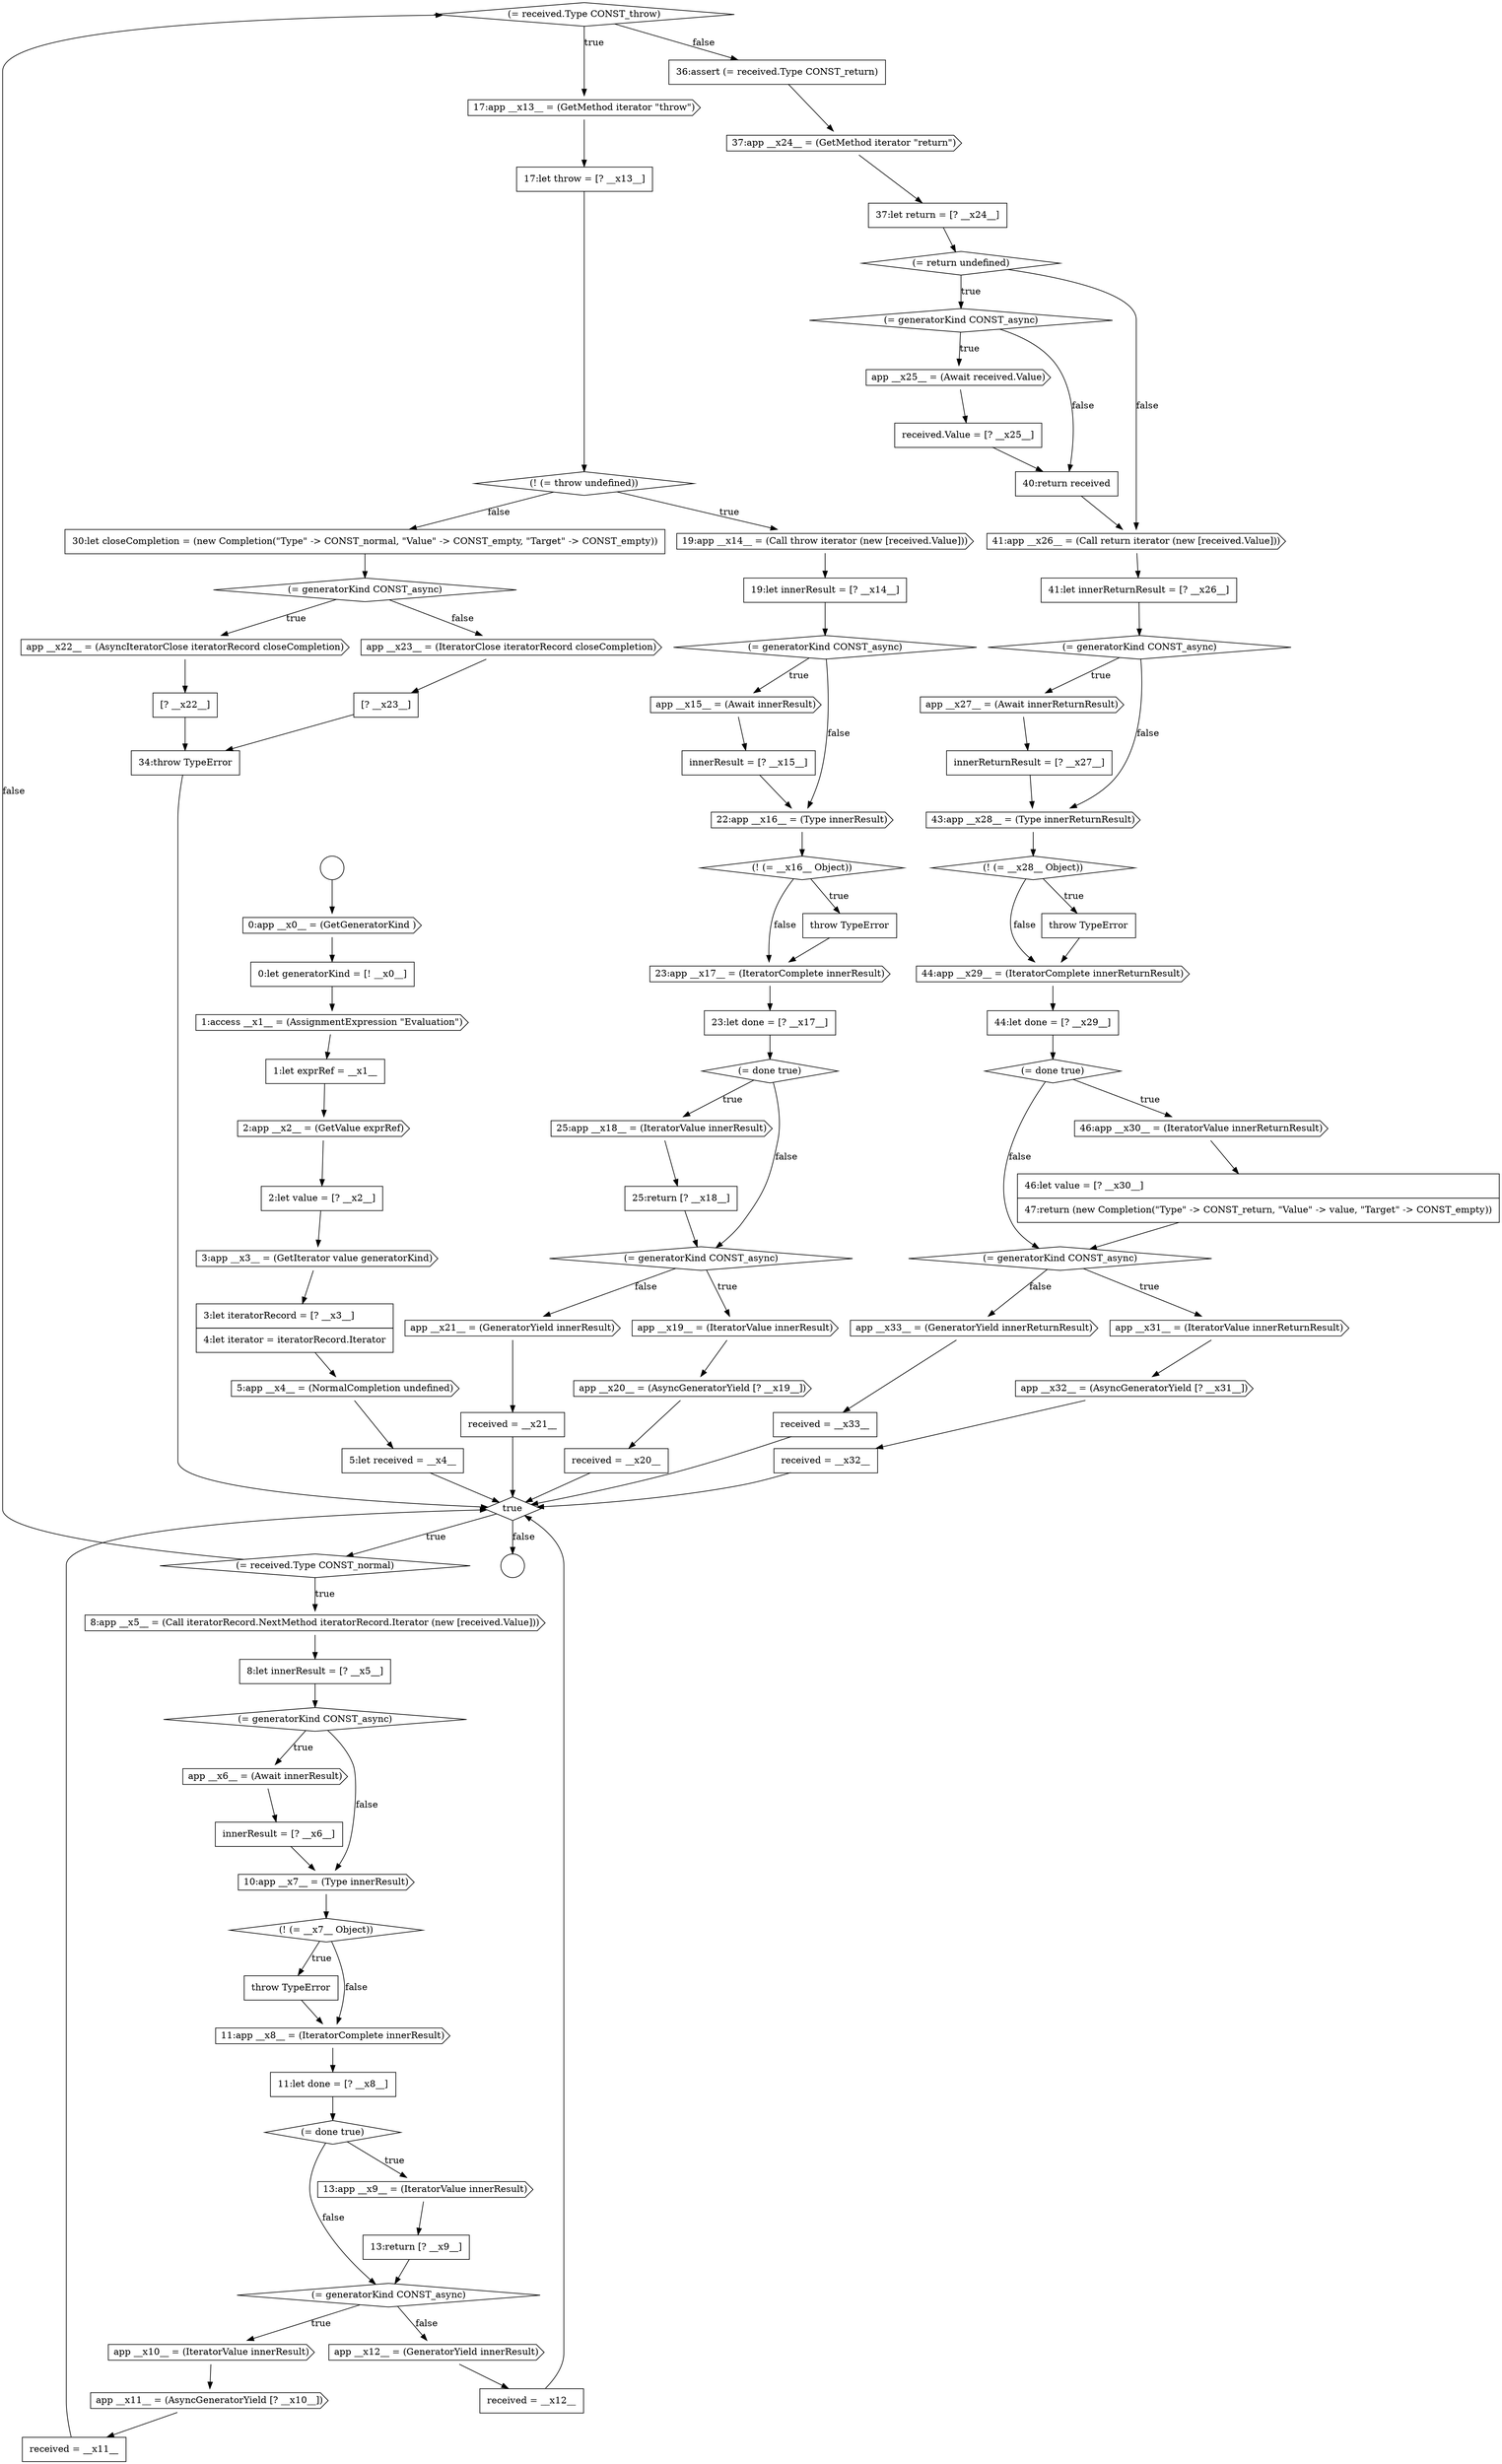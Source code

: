 digraph {
  node8922 [shape=diamond, label=<<font color="black">(= received.Type CONST_throw)</font>> color="black" fillcolor="white" style=filled]
  node8917 [shape=cds, label=<<font color="black">app __x10__ = (IteratorValue innerResult)</font>> color="black" fillcolor="white" style=filled]
  node8921 [shape=none, margin=0, label=<<font color="black">
    <table border="0" cellborder="1" cellspacing="0" cellpadding="10">
      <tr><td align="left">received = __x12__</td></tr>
    </table>
  </font>> color="black" fillcolor="white" style=filled]
  node8976 [shape=none, margin=0, label=<<font color="black">
    <table border="0" cellborder="1" cellspacing="0" cellpadding="10">
      <tr><td align="left">received = __x32__</td></tr>
    </table>
  </font>> color="black" fillcolor="white" style=filled]
  node8960 [shape=cds, label=<<font color="black">41:app __x26__ = (Call return iterator (new [received.Value]))</font>> color="black" fillcolor="white" style=filled]
  node8930 [shape=none, margin=0, label=<<font color="black">
    <table border="0" cellborder="1" cellspacing="0" cellpadding="10">
      <tr><td align="left">innerResult = [? __x15__]</td></tr>
    </table>
  </font>> color="black" fillcolor="white" style=filled]
  node8943 [shape=cds, label=<<font color="black">app __x21__ = (GeneratorYield innerResult)</font>> color="black" fillcolor="white" style=filled]
  node8928 [shape=diamond, label=<<font color="black">(= generatorKind CONST_async)</font>> color="black" fillcolor="white" style=filled]
  node8963 [shape=cds, label=<<font color="black">app __x27__ = (Await innerReturnResult)</font>> color="black" fillcolor="white" style=filled]
  node8947 [shape=cds, label=<<font color="black">app __x22__ = (AsyncIteratorClose iteratorRecord closeCompletion)</font>> color="black" fillcolor="white" style=filled]
  node8913 [shape=diamond, label=<<font color="black">(= done true)</font>> color="black" fillcolor="white" style=filled]
  node8915 [shape=none, margin=0, label=<<font color="black">
    <table border="0" cellborder="1" cellspacing="0" cellpadding="10">
      <tr><td align="left">13:return [? __x9__]</td></tr>
    </table>
  </font>> color="black" fillcolor="white" style=filled]
  node8911 [shape=cds, label=<<font color="black">11:app __x8__ = (IteratorComplete innerResult)</font>> color="black" fillcolor="white" style=filled]
  node8898 [shape=none, margin=0, label=<<font color="black">
    <table border="0" cellborder="1" cellspacing="0" cellpadding="10">
      <tr><td align="left">3:let iteratorRecord = [? __x3__]</td></tr>
      <tr><td align="left">4:let iterator = iteratorRecord.Iterator</td></tr>
    </table>
  </font>> color="black" fillcolor="white" style=filled]
  node8967 [shape=none, margin=0, label=<<font color="black">
    <table border="0" cellborder="1" cellspacing="0" cellpadding="10">
      <tr><td align="left">throw TypeError</td></tr>
    </table>
  </font>> color="black" fillcolor="white" style=filled]
  node8951 [shape=none, margin=0, label=<<font color="black">
    <table border="0" cellborder="1" cellspacing="0" cellpadding="10">
      <tr><td align="left">34:throw TypeError</td></tr>
    </table>
  </font>> color="black" fillcolor="white" style=filled]
  node8919 [shape=none, margin=0, label=<<font color="black">
    <table border="0" cellborder="1" cellspacing="0" cellpadding="10">
      <tr><td align="left">received = __x11__</td></tr>
    </table>
  </font>> color="black" fillcolor="white" style=filled]
  node8907 [shape=none, margin=0, label=<<font color="black">
    <table border="0" cellborder="1" cellspacing="0" cellpadding="10">
      <tr><td align="left">innerResult = [? __x6__]</td></tr>
    </table>
  </font>> color="black" fillcolor="white" style=filled]
  node8902 [shape=diamond, label=<<font color="black">(= received.Type CONST_normal)</font>> color="black" fillcolor="white" style=filled]
  node8956 [shape=diamond, label=<<font color="black">(= generatorKind CONST_async)</font>> color="black" fillcolor="white" style=filled]
  node8934 [shape=cds, label=<<font color="black">23:app __x17__ = (IteratorComplete innerResult)</font>> color="black" fillcolor="white" style=filled]
  node8972 [shape=none, margin=0, label=<<font color="black">
    <table border="0" cellborder="1" cellspacing="0" cellpadding="10">
      <tr><td align="left">46:let value = [? __x30__]</td></tr>
      <tr><td align="left">47:return (new Completion(&quot;Type&quot; -&gt; CONST_return, &quot;Value&quot; -&gt; value, &quot;Target&quot; -&gt; CONST_empty))</td></tr>
    </table>
  </font>> color="black" fillcolor="white" style=filled]
  node8929 [shape=cds, label=<<font color="black">app __x15__ = (Await innerResult)</font>> color="black" fillcolor="white" style=filled]
  node8977 [shape=cds, label=<<font color="black">app __x33__ = (GeneratorYield innerReturnResult)</font>> color="black" fillcolor="white" style=filled]
  node8892 [shape=none, margin=0, label=<<font color="black">
    <table border="0" cellborder="1" cellspacing="0" cellpadding="10">
      <tr><td align="left">0:let generatorKind = [! __x0__]</td></tr>
    </table>
  </font>> color="black" fillcolor="white" style=filled]
  node8939 [shape=diamond, label=<<font color="black">(= generatorKind CONST_async)</font>> color="black" fillcolor="white" style=filled]
  node8924 [shape=none, margin=0, label=<<font color="black">
    <table border="0" cellborder="1" cellspacing="0" cellpadding="10">
      <tr><td align="left">17:let throw = [? __x13__]</td></tr>
    </table>
  </font>> color="black" fillcolor="white" style=filled]
  node8975 [shape=cds, label=<<font color="black">app __x32__ = (AsyncGeneratorYield [? __x31__])</font>> color="black" fillcolor="white" style=filled]
  node8927 [shape=none, margin=0, label=<<font color="black">
    <table border="0" cellborder="1" cellspacing="0" cellpadding="10">
      <tr><td align="left">19:let innerResult = [? __x14__]</td></tr>
    </table>
  </font>> color="black" fillcolor="white" style=filled]
  node8959 [shape=none, margin=0, label=<<font color="black">
    <table border="0" cellborder="1" cellspacing="0" cellpadding="10">
      <tr><td align="left">40:return received</td></tr>
    </table>
  </font>> color="black" fillcolor="white" style=filled]
  node8910 [shape=none, margin=0, label=<<font color="black">
    <table border="0" cellborder="1" cellspacing="0" cellpadding="10">
      <tr><td align="left">throw TypeError</td></tr>
    </table>
  </font>> color="black" fillcolor="white" style=filled]
  node8899 [shape=cds, label=<<font color="black">5:app __x4__ = (NormalCompletion undefined)</font>> color="black" fillcolor="white" style=filled]
  node8948 [shape=none, margin=0, label=<<font color="black">
    <table border="0" cellborder="1" cellspacing="0" cellpadding="10">
      <tr><td align="left">[? __x22__]</td></tr>
    </table>
  </font>> color="black" fillcolor="white" style=filled]
  node8920 [shape=cds, label=<<font color="black">app __x12__ = (GeneratorYield innerResult)</font>> color="black" fillcolor="white" style=filled]
  node8942 [shape=none, margin=0, label=<<font color="black">
    <table border="0" cellborder="1" cellspacing="0" cellpadding="10">
      <tr><td align="left">received = __x20__</td></tr>
    </table>
  </font>> color="black" fillcolor="white" style=filled]
  node8964 [shape=none, margin=0, label=<<font color="black">
    <table border="0" cellborder="1" cellspacing="0" cellpadding="10">
      <tr><td align="left">innerReturnResult = [? __x27__]</td></tr>
    </table>
  </font>> color="black" fillcolor="white" style=filled]
  node8895 [shape=cds, label=<<font color="black">2:app __x2__ = (GetValue exprRef)</font>> color="black" fillcolor="white" style=filled]
  node8931 [shape=cds, label=<<font color="black">22:app __x16__ = (Type innerResult)</font>> color="black" fillcolor="white" style=filled]
  node8916 [shape=diamond, label=<<font color="black">(= generatorKind CONST_async)</font>> color="black" fillcolor="white" style=filled]
  node8938 [shape=none, margin=0, label=<<font color="black">
    <table border="0" cellborder="1" cellspacing="0" cellpadding="10">
      <tr><td align="left">25:return [? __x18__]</td></tr>
    </table>
  </font>> color="black" fillcolor="white" style=filled]
  node8968 [shape=cds, label=<<font color="black">44:app __x29__ = (IteratorComplete innerReturnResult)</font>> color="black" fillcolor="white" style=filled]
  node8952 [shape=none, margin=0, label=<<font color="black">
    <table border="0" cellborder="1" cellspacing="0" cellpadding="10">
      <tr><td align="left">36:assert (= received.Type CONST_return)</td></tr>
    </table>
  </font>> color="black" fillcolor="white" style=filled]
  node8891 [shape=cds, label=<<font color="black">0:app __x0__ = (GetGeneratorKind )</font>> color="black" fillcolor="white" style=filled]
  node8896 [shape=none, margin=0, label=<<font color="black">
    <table border="0" cellborder="1" cellspacing="0" cellpadding="10">
      <tr><td align="left">2:let value = [? __x2__]</td></tr>
    </table>
  </font>> color="black" fillcolor="white" style=filled]
  node8935 [shape=none, margin=0, label=<<font color="black">
    <table border="0" cellborder="1" cellspacing="0" cellpadding="10">
      <tr><td align="left">23:let done = [? __x17__]</td></tr>
    </table>
  </font>> color="black" fillcolor="white" style=filled]
  node8971 [shape=cds, label=<<font color="black">46:app __x30__ = (IteratorValue innerReturnResult)</font>> color="black" fillcolor="white" style=filled]
  node8923 [shape=cds, label=<<font color="black">17:app __x13__ = (GetMethod iterator &quot;throw&quot;)</font>> color="black" fillcolor="white" style=filled]
  node8955 [shape=diamond, label=<<font color="black">(= return undefined)</font>> color="black" fillcolor="white" style=filled]
  node8945 [shape=none, margin=0, label=<<font color="black">
    <table border="0" cellborder="1" cellspacing="0" cellpadding="10">
      <tr><td align="left">30:let closeCompletion = (new Completion(&quot;Type&quot; -&gt; CONST_normal, &quot;Value&quot; -&gt; CONST_empty, &quot;Target&quot; -&gt; CONST_empty))</td></tr>
    </table>
  </font>> color="black" fillcolor="white" style=filled]
  node8903 [shape=cds, label=<<font color="black">8:app __x5__ = (Call iteratorRecord.NextMethod iteratorRecord.Iterator (new [received.Value]))</font>> color="black" fillcolor="white" style=filled]
  node8906 [shape=cds, label=<<font color="black">app __x6__ = (Await innerResult)</font>> color="black" fillcolor="white" style=filled]
  node8909 [shape=diamond, label=<<font color="black">(! (= __x7__ Object))</font>> color="black" fillcolor="white" style=filled]
  node8900 [shape=none, margin=0, label=<<font color="black">
    <table border="0" cellborder="1" cellspacing="0" cellpadding="10">
      <tr><td align="left">5:let received = __x4__</td></tr>
    </table>
  </font>> color="black" fillcolor="white" style=filled]
  node8894 [shape=none, margin=0, label=<<font color="black">
    <table border="0" cellborder="1" cellspacing="0" cellpadding="10">
      <tr><td align="left">1:let exprRef = __x1__</td></tr>
    </table>
  </font>> color="black" fillcolor="white" style=filled]
  node8941 [shape=cds, label=<<font color="black">app __x20__ = (AsyncGeneratorYield [? __x19__])</font>> color="black" fillcolor="white" style=filled]
  node8970 [shape=diamond, label=<<font color="black">(= done true)</font>> color="black" fillcolor="white" style=filled]
  node8937 [shape=cds, label=<<font color="black">25:app __x18__ = (IteratorValue innerResult)</font>> color="black" fillcolor="white" style=filled]
  node8926 [shape=cds, label=<<font color="black">19:app __x14__ = (Call throw iterator (new [received.Value]))</font>> color="black" fillcolor="white" style=filled]
  node8932 [shape=diamond, label=<<font color="black">(! (= __x16__ Object))</font>> color="black" fillcolor="white" style=filled]
  node8958 [shape=none, margin=0, label=<<font color="black">
    <table border="0" cellborder="1" cellspacing="0" cellpadding="10">
      <tr><td align="left">received.Value = [? __x25__]</td></tr>
    </table>
  </font>> color="black" fillcolor="white" style=filled]
  node8974 [shape=cds, label=<<font color="black">app __x31__ = (IteratorValue innerReturnResult)</font>> color="black" fillcolor="white" style=filled]
  node8954 [shape=none, margin=0, label=<<font color="black">
    <table border="0" cellborder="1" cellspacing="0" cellpadding="10">
      <tr><td align="left">37:let return = [? __x24__]</td></tr>
    </table>
  </font>> color="black" fillcolor="white" style=filled]
  node8965 [shape=cds, label=<<font color="black">43:app __x28__ = (Type innerReturnResult)</font>> color="black" fillcolor="white" style=filled]
  node8936 [shape=diamond, label=<<font color="black">(= done true)</font>> color="black" fillcolor="white" style=filled]
  node8949 [shape=cds, label=<<font color="black">app __x23__ = (IteratorClose iteratorRecord closeCompletion)</font>> color="black" fillcolor="white" style=filled]
  node8905 [shape=diamond, label=<<font color="black">(= generatorKind CONST_async)</font>> color="black" fillcolor="white" style=filled]
  node8890 [shape=circle label=" " color="black" fillcolor="white" style=filled]
  node8904 [shape=none, margin=0, label=<<font color="black">
    <table border="0" cellborder="1" cellspacing="0" cellpadding="10">
      <tr><td align="left">8:let innerResult = [? __x5__]</td></tr>
    </table>
  </font>> color="black" fillcolor="white" style=filled]
  node8893 [shape=cds, label=<<font color="black">1:access __x1__ = (AssignmentExpression &quot;Evaluation&quot;)</font>> color="black" fillcolor="white" style=filled]
  node8914 [shape=cds, label=<<font color="black">13:app __x9__ = (IteratorValue innerResult)</font>> color="black" fillcolor="white" style=filled]
  node8973 [shape=diamond, label=<<font color="black">(= generatorKind CONST_async)</font>> color="black" fillcolor="white" style=filled]
  node8946 [shape=diamond, label=<<font color="black">(= generatorKind CONST_async)</font>> color="black" fillcolor="white" style=filled]
  node8944 [shape=none, margin=0, label=<<font color="black">
    <table border="0" cellborder="1" cellspacing="0" cellpadding="10">
      <tr><td align="left">received = __x21__</td></tr>
    </table>
  </font>> color="black" fillcolor="white" style=filled]
  node8962 [shape=diamond, label=<<font color="black">(= generatorKind CONST_async)</font>> color="black" fillcolor="white" style=filled]
  node8957 [shape=cds, label=<<font color="black">app __x25__ = (Await received.Value)</font>> color="black" fillcolor="white" style=filled]
  node8912 [shape=none, margin=0, label=<<font color="black">
    <table border="0" cellborder="1" cellspacing="0" cellpadding="10">
      <tr><td align="left">11:let done = [? __x8__]</td></tr>
    </table>
  </font>> color="black" fillcolor="white" style=filled]
  node8897 [shape=cds, label=<<font color="black">3:app __x3__ = (GetIterator value generatorKind)</font>> color="black" fillcolor="white" style=filled]
  node8925 [shape=diamond, label=<<font color="black">(! (= throw undefined))</font>> color="black" fillcolor="white" style=filled]
  node8953 [shape=cds, label=<<font color="black">37:app __x24__ = (GetMethod iterator &quot;return&quot;)</font>> color="black" fillcolor="white" style=filled]
  node8969 [shape=none, margin=0, label=<<font color="black">
    <table border="0" cellborder="1" cellspacing="0" cellpadding="10">
      <tr><td align="left">44:let done = [? __x29__]</td></tr>
    </table>
  </font>> color="black" fillcolor="white" style=filled]
  node8908 [shape=cds, label=<<font color="black">10:app __x7__ = (Type innerResult)</font>> color="black" fillcolor="white" style=filled]
  node8901 [shape=diamond, label=<<font color="black">true</font>> color="black" fillcolor="white" style=filled]
  node8933 [shape=none, margin=0, label=<<font color="black">
    <table border="0" cellborder="1" cellspacing="0" cellpadding="10">
      <tr><td align="left">throw TypeError</td></tr>
    </table>
  </font>> color="black" fillcolor="white" style=filled]
  node8889 [shape=circle label=" " color="black" fillcolor="white" style=filled]
  node8918 [shape=cds, label=<<font color="black">app __x11__ = (AsyncGeneratorYield [? __x10__])</font>> color="black" fillcolor="white" style=filled]
  node8978 [shape=none, margin=0, label=<<font color="black">
    <table border="0" cellborder="1" cellspacing="0" cellpadding="10">
      <tr><td align="left">received = __x33__</td></tr>
    </table>
  </font>> color="black" fillcolor="white" style=filled]
  node8950 [shape=none, margin=0, label=<<font color="black">
    <table border="0" cellborder="1" cellspacing="0" cellpadding="10">
      <tr><td align="left">[? __x23__]</td></tr>
    </table>
  </font>> color="black" fillcolor="white" style=filled]
  node8940 [shape=cds, label=<<font color="black">app __x19__ = (IteratorValue innerResult)</font>> color="black" fillcolor="white" style=filled]
  node8966 [shape=diamond, label=<<font color="black">(! (= __x28__ Object))</font>> color="black" fillcolor="white" style=filled]
  node8961 [shape=none, margin=0, label=<<font color="black">
    <table border="0" cellborder="1" cellspacing="0" cellpadding="10">
      <tr><td align="left">41:let innerReturnResult = [? __x26__]</td></tr>
    </table>
  </font>> color="black" fillcolor="white" style=filled]
  node8903 -> node8904 [ color="black"]
  node8922 -> node8923 [label=<<font color="black">true</font>> color="black"]
  node8922 -> node8952 [label=<<font color="black">false</font>> color="black"]
  node8941 -> node8942 [ color="black"]
  node8964 -> node8965 [ color="black"]
  node8928 -> node8929 [label=<<font color="black">true</font>> color="black"]
  node8928 -> node8931 [label=<<font color="black">false</font>> color="black"]
  node8933 -> node8934 [ color="black"]
  node8898 -> node8899 [ color="black"]
  node8957 -> node8958 [ color="black"]
  node8918 -> node8919 [ color="black"]
  node8948 -> node8951 [ color="black"]
  node8929 -> node8930 [ color="black"]
  node8973 -> node8974 [label=<<font color="black">true</font>> color="black"]
  node8973 -> node8977 [label=<<font color="black">false</font>> color="black"]
  node8910 -> node8911 [ color="black"]
  node8931 -> node8932 [ color="black"]
  node8938 -> node8939 [ color="black"]
  node8974 -> node8975 [ color="black"]
  node8936 -> node8937 [label=<<font color="black">true</font>> color="black"]
  node8936 -> node8939 [label=<<font color="black">false</font>> color="black"]
  node8956 -> node8957 [label=<<font color="black">true</font>> color="black"]
  node8956 -> node8959 [label=<<font color="black">false</font>> color="black"]
  node8896 -> node8897 [ color="black"]
  node8947 -> node8948 [ color="black"]
  node8892 -> node8893 [ color="black"]
  node8959 -> node8960 [ color="black"]
  node8907 -> node8908 [ color="black"]
  node8926 -> node8927 [ color="black"]
  node8919 -> node8901 [ color="black"]
  node8904 -> node8905 [ color="black"]
  node8927 -> node8928 [ color="black"]
  node8937 -> node8938 [ color="black"]
  node8917 -> node8918 [ color="black"]
  node8911 -> node8912 [ color="black"]
  node8925 -> node8926 [label=<<font color="black">true</font>> color="black"]
  node8925 -> node8945 [label=<<font color="black">false</font>> color="black"]
  node8954 -> node8955 [ color="black"]
  node8914 -> node8915 [ color="black"]
  node8960 -> node8961 [ color="black"]
  node8970 -> node8971 [label=<<font color="black">true</font>> color="black"]
  node8970 -> node8973 [label=<<font color="black">false</font>> color="black"]
  node8946 -> node8947 [label=<<font color="black">true</font>> color="black"]
  node8946 -> node8949 [label=<<font color="black">false</font>> color="black"]
  node8923 -> node8924 [ color="black"]
  node8893 -> node8894 [ color="black"]
  node8906 -> node8907 [ color="black"]
  node8897 -> node8898 [ color="black"]
  node8901 -> node8902 [label=<<font color="black">true</font>> color="black"]
  node8901 -> node8890 [label=<<font color="black">false</font>> color="black"]
  node8940 -> node8941 [ color="black"]
  node8930 -> node8931 [ color="black"]
  node8916 -> node8917 [label=<<font color="black">true</font>> color="black"]
  node8916 -> node8920 [label=<<font color="black">false</font>> color="black"]
  node8969 -> node8970 [ color="black"]
  node8953 -> node8954 [ color="black"]
  node8912 -> node8913 [ color="black"]
  node8965 -> node8966 [ color="black"]
  node8900 -> node8901 [ color="black"]
  node8939 -> node8940 [label=<<font color="black">true</font>> color="black"]
  node8939 -> node8943 [label=<<font color="black">false</font>> color="black"]
  node8889 -> node8891 [ color="black"]
  node8902 -> node8903 [label=<<font color="black">true</font>> color="black"]
  node8902 -> node8922 [label=<<font color="black">false</font>> color="black"]
  node8924 -> node8925 [ color="black"]
  node8942 -> node8901 [ color="black"]
  node8968 -> node8969 [ color="black"]
  node8935 -> node8936 [ color="black"]
  node8895 -> node8896 [ color="black"]
  node8967 -> node8968 [ color="black"]
  node8899 -> node8900 [ color="black"]
  node8921 -> node8901 [ color="black"]
  node8971 -> node8972 [ color="black"]
  node8943 -> node8944 [ color="black"]
  node8894 -> node8895 [ color="black"]
  node8950 -> node8951 [ color="black"]
  node8908 -> node8909 [ color="black"]
  node8915 -> node8916 [ color="black"]
  node8920 -> node8921 [ color="black"]
  node8958 -> node8959 [ color="black"]
  node8913 -> node8914 [label=<<font color="black">true</font>> color="black"]
  node8913 -> node8916 [label=<<font color="black">false</font>> color="black"]
  node8963 -> node8964 [ color="black"]
  node8955 -> node8956 [label=<<font color="black">true</font>> color="black"]
  node8955 -> node8960 [label=<<font color="black">false</font>> color="black"]
  node8891 -> node8892 [ color="black"]
  node8975 -> node8976 [ color="black"]
  node8905 -> node8906 [label=<<font color="black">true</font>> color="black"]
  node8905 -> node8908 [label=<<font color="black">false</font>> color="black"]
  node8962 -> node8963 [label=<<font color="black">true</font>> color="black"]
  node8962 -> node8965 [label=<<font color="black">false</font>> color="black"]
  node8945 -> node8946 [ color="black"]
  node8972 -> node8973 [ color="black"]
  node8932 -> node8933 [label=<<font color="black">true</font>> color="black"]
  node8932 -> node8934 [label=<<font color="black">false</font>> color="black"]
  node8952 -> node8953 [ color="black"]
  node8934 -> node8935 [ color="black"]
  node8909 -> node8910 [label=<<font color="black">true</font>> color="black"]
  node8909 -> node8911 [label=<<font color="black">false</font>> color="black"]
  node8976 -> node8901 [ color="black"]
  node8977 -> node8978 [ color="black"]
  node8944 -> node8901 [ color="black"]
  node8966 -> node8967 [label=<<font color="black">true</font>> color="black"]
  node8966 -> node8968 [label=<<font color="black">false</font>> color="black"]
  node8978 -> node8901 [ color="black"]
  node8949 -> node8950 [ color="black"]
  node8951 -> node8901 [ color="black"]
  node8961 -> node8962 [ color="black"]
}
